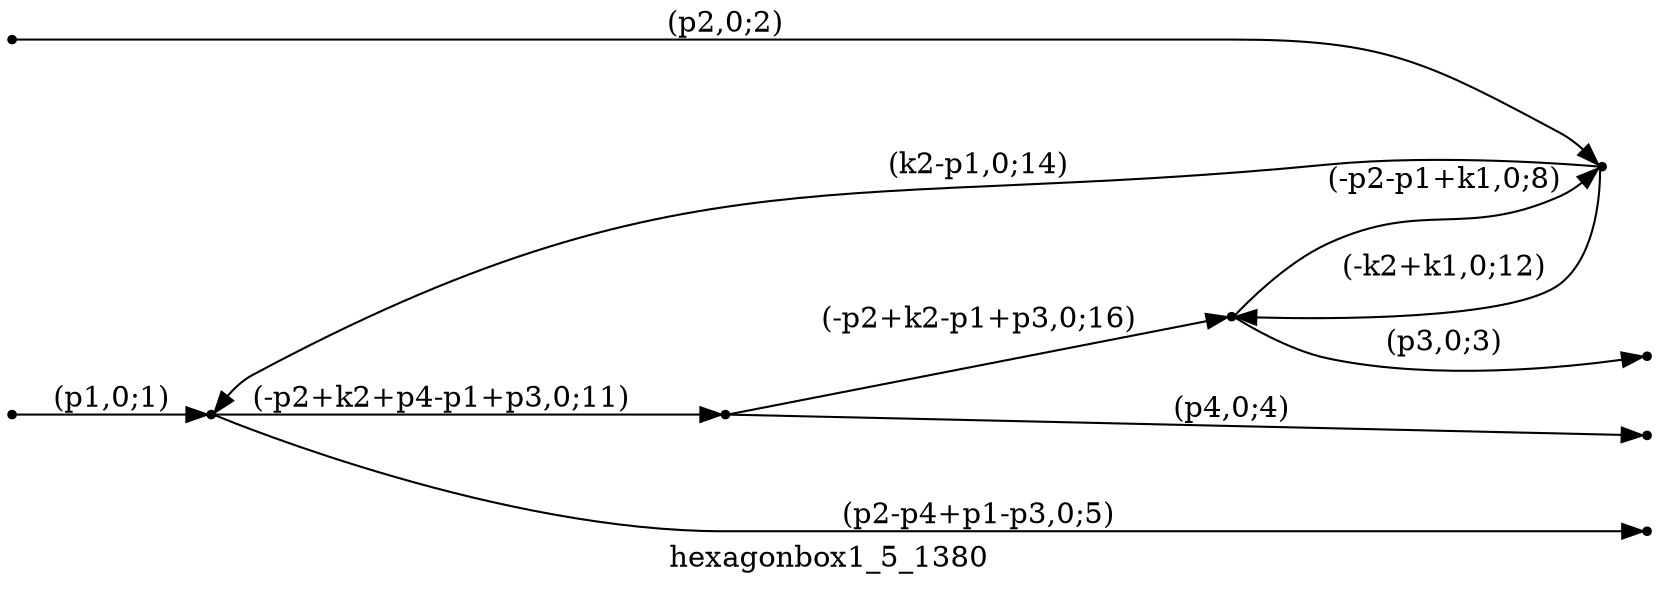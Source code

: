 digraph hexagonbox1_5_1380 {
  label="hexagonbox1_5_1380";
  rankdir="LR";
  subgraph edges {
    -1 -> 3 [label="(p1,0;1)"];
    -2 -> 2 [label="(p2,0;2)"];
    4 -> -3 [label="(p3,0;3)"];
    1 -> -4 [label="(p4,0;4)"];
    3 -> -5 [label="(p2-p4+p1-p3,0;5)"];
    4 -> 2 [label="(-p2-p1+k1,0;8)"];
    3 -> 1 [label="(-p2+k2+p4-p1+p3,0;11)"];
    2 -> 4 [label="(-k2+k1,0;12)"];
    2 -> 3 [label="(k2-p1,0;14)"];
    1 -> 4 [label="(-p2+k2-p1+p3,0;16)"];
  }
  subgraph incoming { rank="source"; -1; -2; }
  subgraph outgoing { rank="sink"; -3; -4; -5; }
-5 [shape=point];
-4 [shape=point];
-3 [shape=point];
-2 [shape=point];
-1 [shape=point];
1 [shape=point];
2 [shape=point];
3 [shape=point];
4 [shape=point];
}

